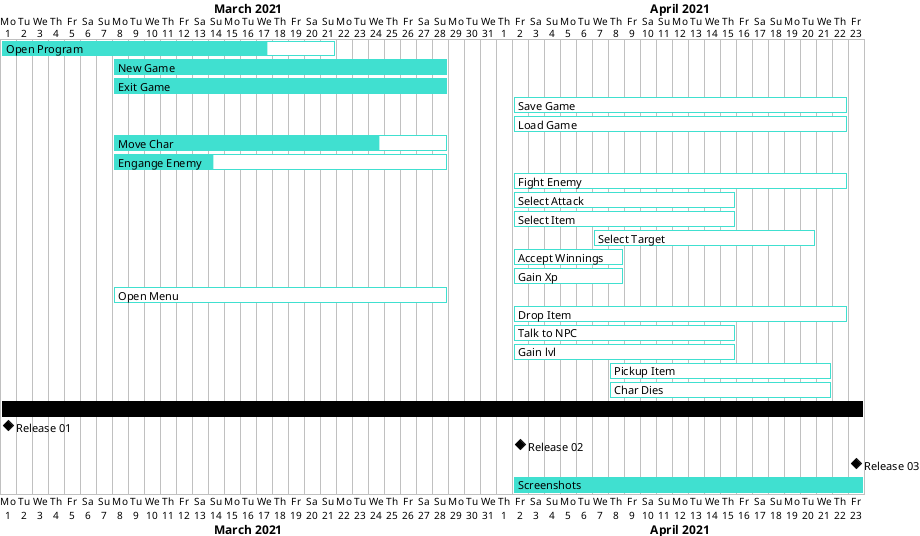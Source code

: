@startgantt
'https://plantuml.com/gantt-diagram
Project starts 2021-03-01
[Open Program] lasts 21 days and is colored in Turquoise and is 80% complete
[New Game] starts 2021-03-08 and lasts 21 days and is colored in Turquoise
[Exit Game] starts 2021-03-08 and lasts 21 days and is colored in Turquoise
[Save Game] starts 2021-04-02 and lasts 21 days and is colored in Turquoise
[Load Game] starts 2021-04-02 and lasts 21 days and is colored in Turquoise
[Move Char] starts 2021-03-08 and lasts 21 days and is colored in Turquoise
[Engange Enemy] starts 2021-03-08 and lasts 21 days and is colored in Turquoise
[Fight Enemy] starts 2021-04-2 and lasts 21 days and is colored in Turquoise
[Select Attack] starts 2021-04-2 and lasts 14 days and is colored in Turquoise
[Select Item] starts 2021-04-2 and lasts 14 days and is colored in Turquoise
[Select Target] starts 2021-04-7 and lasts 14 days and is colored in Turquoise
[Accept Winnings] starts 2021-04-2 and lasts 7 days and is colored in Turquoise
[Gain Xp] starts 2021-04-2 and lasts 7 days and is colored in Turquoise
[Open Menu] starts 2021-03-08 and lasts 21 days and is colored in Turquoise
[Drop Item] starts 2021-04-2 and lasts 21 days and is colored in Turquoise
[Talk to NPC] starts 2021-04-2 and lasts 14 days and is colored in Turquoise
[Gain lvl] starts 2021-04-2 and lasts 14 days and is colored in Turquoise
[Pickup Item] starts 2021-04-8 and lasts 14 days and is colored in Turquoise
[Char Dies] starts 2021-04-8 and lasts 14 days and is colored in Turquoise

[Documentation] lasts 54 days and is colored in Black

[Release 01] happens at 2021-03-1
[Release 02] happens on 32 days after [Release 01]'s end
[Release 03] happens on 21 days after [Release 02]'s end

[Screenshots] starts 2021-04-2 and ends 2021-04-23
[Screenshots] is colored in Turquoise

[New Game] is 100% complete
[Exit Game] is 100% complete
[Save Game] is 0% complete
[Load Game] is 0% complete
[Move Char] is 80% complete
[Engange Enemy] is 30% complete
[Fight Enemy] is 0% complete
[Select Attack] is 0% complete
[Select Item] is 0% complete
[Select Target] is 0% complete
[Accept Winnings] is 0% complete
[Gain Xp] is 0% complete
[Open Menu] is 0% complete
[Drop Item] is 0% complete
[Talk to NPC] is 0% complete
[Gain lvl] is 0% complete
[Pickup Item] is 0% complete
[Char Dies] is 0% complete
@endgantt